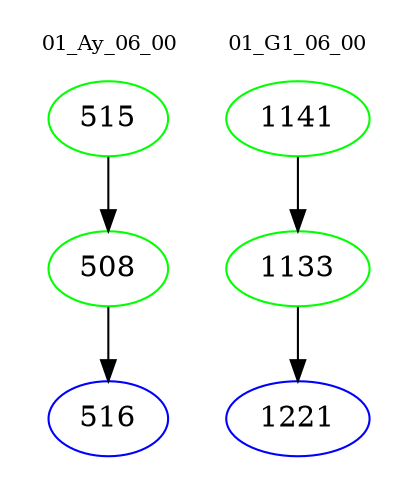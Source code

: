 digraph{
subgraph cluster_0 {
color = white
label = "01_Ay_06_00";
fontsize=10;
T0_515 [label="515", color="green"]
T0_515 -> T0_508 [color="black"]
T0_508 [label="508", color="green"]
T0_508 -> T0_516 [color="black"]
T0_516 [label="516", color="blue"]
}
subgraph cluster_1 {
color = white
label = "01_G1_06_00";
fontsize=10;
T1_1141 [label="1141", color="green"]
T1_1141 -> T1_1133 [color="black"]
T1_1133 [label="1133", color="green"]
T1_1133 -> T1_1221 [color="black"]
T1_1221 [label="1221", color="blue"]
}
}
